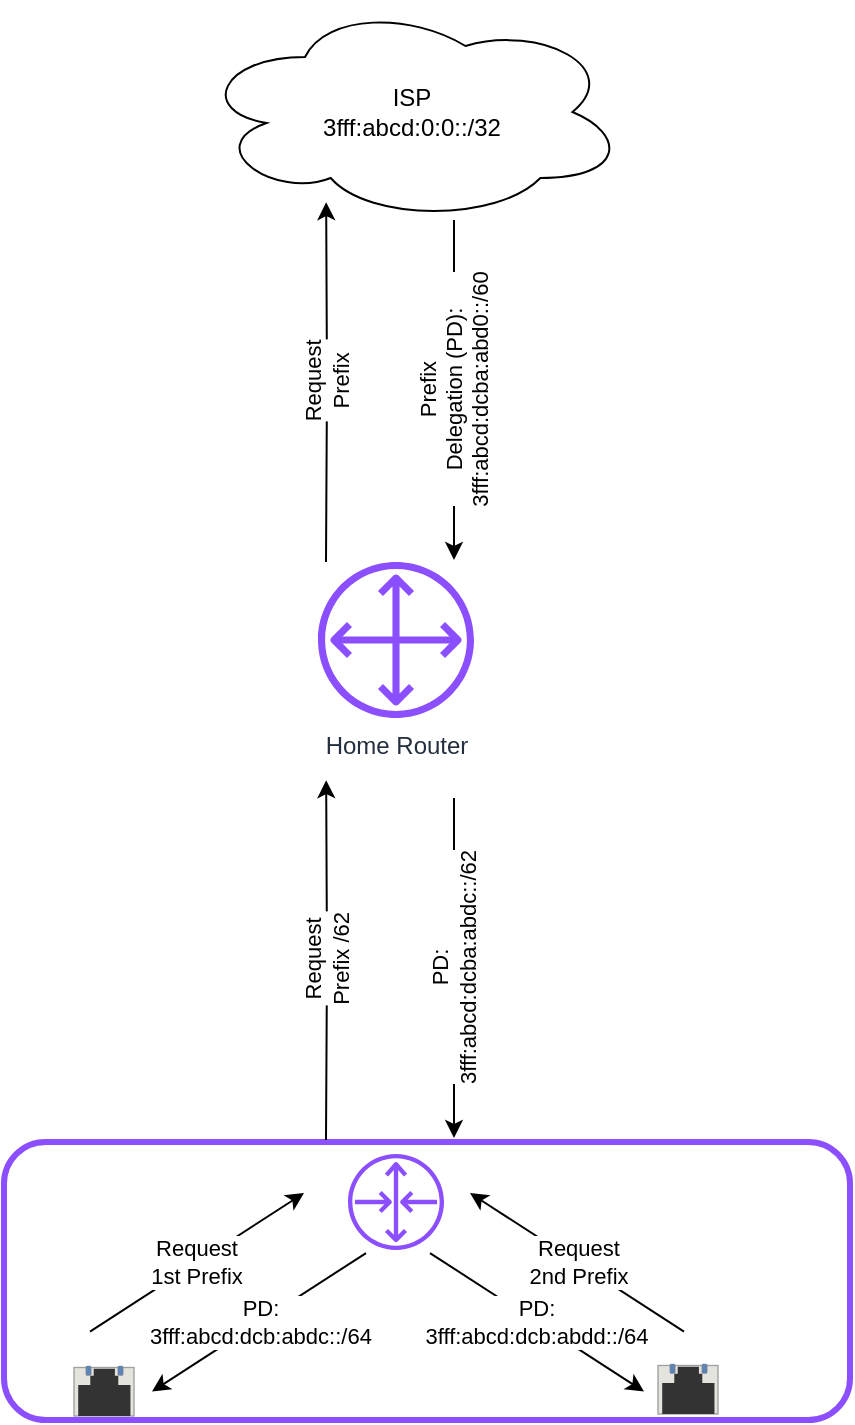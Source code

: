 <mxfile version="26.1.1">
  <diagram name="Seite-1" id="1JY7WErbMt_rOy9yI9s0">
    <mxGraphModel dx="1041" dy="738" grid="0" gridSize="10" guides="1" tooltips="1" connect="1" arrows="1" fold="1" page="1" pageScale="1" pageWidth="827" pageHeight="1169" math="0" shadow="0">
      <root>
        <mxCell id="0" />
        <mxCell id="1" parent="0" />
        <mxCell id="4X50xtnjbPUyoNeQzGnV-13" value="" style="rounded=1;whiteSpace=wrap;html=1;strokeWidth=3;strokeColor=#8C4FFF;" vertex="1" parent="1">
          <mxGeometry x="163" y="720" width="423" height="139" as="geometry" />
        </mxCell>
        <mxCell id="4X50xtnjbPUyoNeQzGnV-6" value="Prefix&lt;div&gt;Delegation (PD):&lt;br&gt;3fff:abcd:dcba:abd0::/60&lt;/div&gt;" style="edgeStyle=orthogonalEdgeStyle;rounded=0;orthogonalLoop=1;jettySize=auto;html=1;horizontal=0;" edge="1" parent="1">
          <mxGeometry relative="1" as="geometry">
            <mxPoint x="388" y="259" as="sourcePoint" />
            <mxPoint x="388" y="429" as="targetPoint" />
            <Array as="points">
              <mxPoint x="388" y="389" />
              <mxPoint x="388" y="389" />
            </Array>
          </mxGeometry>
        </mxCell>
        <mxCell id="4X50xtnjbPUyoNeQzGnV-1" value="ISP&lt;div&gt;3fff:abcd:0:0::/32&lt;/div&gt;" style="ellipse;shape=cloud;whiteSpace=wrap;html=1;" vertex="1" parent="1">
          <mxGeometry x="260" y="150" width="214" height="110" as="geometry" />
        </mxCell>
        <mxCell id="4X50xtnjbPUyoNeQzGnV-2" value="Home Router&lt;div&gt;&lt;br&gt;&lt;/div&gt;" style="sketch=0;outlineConnect=0;fontColor=#232F3E;gradientColor=none;fillColor=#8C4FFF;strokeColor=none;dashed=0;verticalLabelPosition=bottom;verticalAlign=top;align=center;html=1;fontSize=12;fontStyle=0;aspect=fixed;pointerEvents=1;shape=mxgraph.aws4.customer_gateway;" vertex="1" parent="1">
          <mxGeometry x="320" y="430" width="78" height="78" as="geometry" />
        </mxCell>
        <mxCell id="4X50xtnjbPUyoNeQzGnV-5" value="Request&lt;div&gt;Prefix&lt;/div&gt;" style="edgeStyle=orthogonalEdgeStyle;rounded=0;orthogonalLoop=1;jettySize=auto;html=1;entryX=0.463;entryY=0.91;entryDx=0;entryDy=0;entryPerimeter=0;horizontal=0;" edge="1" parent="1">
          <mxGeometry relative="1" as="geometry">
            <mxPoint x="324" y="430" as="sourcePoint" />
            <mxPoint x="324.082" y="250.1" as="targetPoint" />
          </mxGeometry>
        </mxCell>
        <mxCell id="4X50xtnjbPUyoNeQzGnV-9" value="" style="sketch=0;outlineConnect=0;fontColor=#232F3E;gradientColor=none;fillColor=#8C4FFF;strokeColor=none;dashed=0;verticalLabelPosition=bottom;verticalAlign=top;align=center;html=1;fontSize=12;fontStyle=0;aspect=fixed;pointerEvents=1;shape=mxgraph.aws4.router;" vertex="1" parent="1">
          <mxGeometry x="335" y="726" width="48" height="48" as="geometry" />
        </mxCell>
        <mxCell id="4X50xtnjbPUyoNeQzGnV-10" value="" style="html=1;verticalLabelPosition=bottom;verticalAlign=top;outlineConnect=0;shadow=0;dashed=0;shape=mxgraph.rack.hpe_aruba.switches.rj45_sfp_alt;strokeColor=#8C4FFF;" vertex="1" parent="1">
          <mxGeometry x="198" y="832" width="30" height="25" as="geometry" />
        </mxCell>
        <mxCell id="4X50xtnjbPUyoNeQzGnV-11" value="" style="html=1;verticalLabelPosition=bottom;verticalAlign=top;outlineConnect=0;shadow=0;dashed=0;shape=mxgraph.rack.hpe_aruba.switches.rj45_sfp_alt;" vertex="1" parent="1">
          <mxGeometry x="490" y="831" width="30" height="25" as="geometry" />
        </mxCell>
        <mxCell id="4X50xtnjbPUyoNeQzGnV-14" value="PD:&lt;br&gt;3fff:abcd:dcba:abdc::/62" style="edgeStyle=orthogonalEdgeStyle;rounded=0;orthogonalLoop=1;jettySize=auto;html=1;horizontal=0;" edge="1" parent="1">
          <mxGeometry relative="1" as="geometry">
            <mxPoint x="388" y="548" as="sourcePoint" />
            <mxPoint x="388" y="718" as="targetPoint" />
            <Array as="points">
              <mxPoint x="388" y="678" />
              <mxPoint x="388" y="678" />
            </Array>
          </mxGeometry>
        </mxCell>
        <mxCell id="4X50xtnjbPUyoNeQzGnV-15" value="Request&lt;div&gt;Prefix /62&lt;/div&gt;" style="edgeStyle=orthogonalEdgeStyle;rounded=0;orthogonalLoop=1;jettySize=auto;html=1;entryX=0.463;entryY=0.91;entryDx=0;entryDy=0;entryPerimeter=0;horizontal=0;" edge="1" parent="1">
          <mxGeometry relative="1" as="geometry">
            <mxPoint x="324" y="719" as="sourcePoint" />
            <mxPoint x="324.082" y="539.1" as="targetPoint" />
          </mxGeometry>
        </mxCell>
        <mxCell id="4X50xtnjbPUyoNeQzGnV-17" value="Request&lt;br&gt;1st Prefix" style="endArrow=classic;html=1;rounded=0;" edge="1" parent="1">
          <mxGeometry width="50" height="50" relative="1" as="geometry">
            <mxPoint x="206.0" y="814.791" as="sourcePoint" />
            <mxPoint x="313" y="745.534" as="targetPoint" />
          </mxGeometry>
        </mxCell>
        <mxCell id="4X50xtnjbPUyoNeQzGnV-18" value="PD:&lt;div&gt;3fff:abcd:dcb:abdc::/64&lt;/div&gt;" style="endArrow=classic;html=1;rounded=0;horizontal=1;" edge="1" parent="1">
          <mxGeometry width="50" height="50" relative="1" as="geometry">
            <mxPoint x="344" y="775.534" as="sourcePoint" />
            <mxPoint x="237.0" y="844.791" as="targetPoint" />
          </mxGeometry>
        </mxCell>
        <mxCell id="4X50xtnjbPUyoNeQzGnV-21" value="PD:&lt;div&gt;3fff:abcd:dcb:abdd::/64&lt;/div&gt;" style="endArrow=classic;html=1;rounded=0;horizontal=1;" edge="1" parent="1">
          <mxGeometry width="50" height="50" relative="1" as="geometry">
            <mxPoint x="376.0" y="775.534" as="sourcePoint" />
            <mxPoint x="483.0" y="844.791" as="targetPoint" />
          </mxGeometry>
        </mxCell>
        <mxCell id="4X50xtnjbPUyoNeQzGnV-22" value="Request&lt;br&gt;2nd Prefix" style="endArrow=classic;html=1;rounded=0;" edge="1" parent="1">
          <mxGeometry width="50" height="50" relative="1" as="geometry">
            <mxPoint x="503.0" y="814.791" as="sourcePoint" />
            <mxPoint x="396.0" y="745.534" as="targetPoint" />
          </mxGeometry>
        </mxCell>
      </root>
    </mxGraphModel>
  </diagram>
</mxfile>
